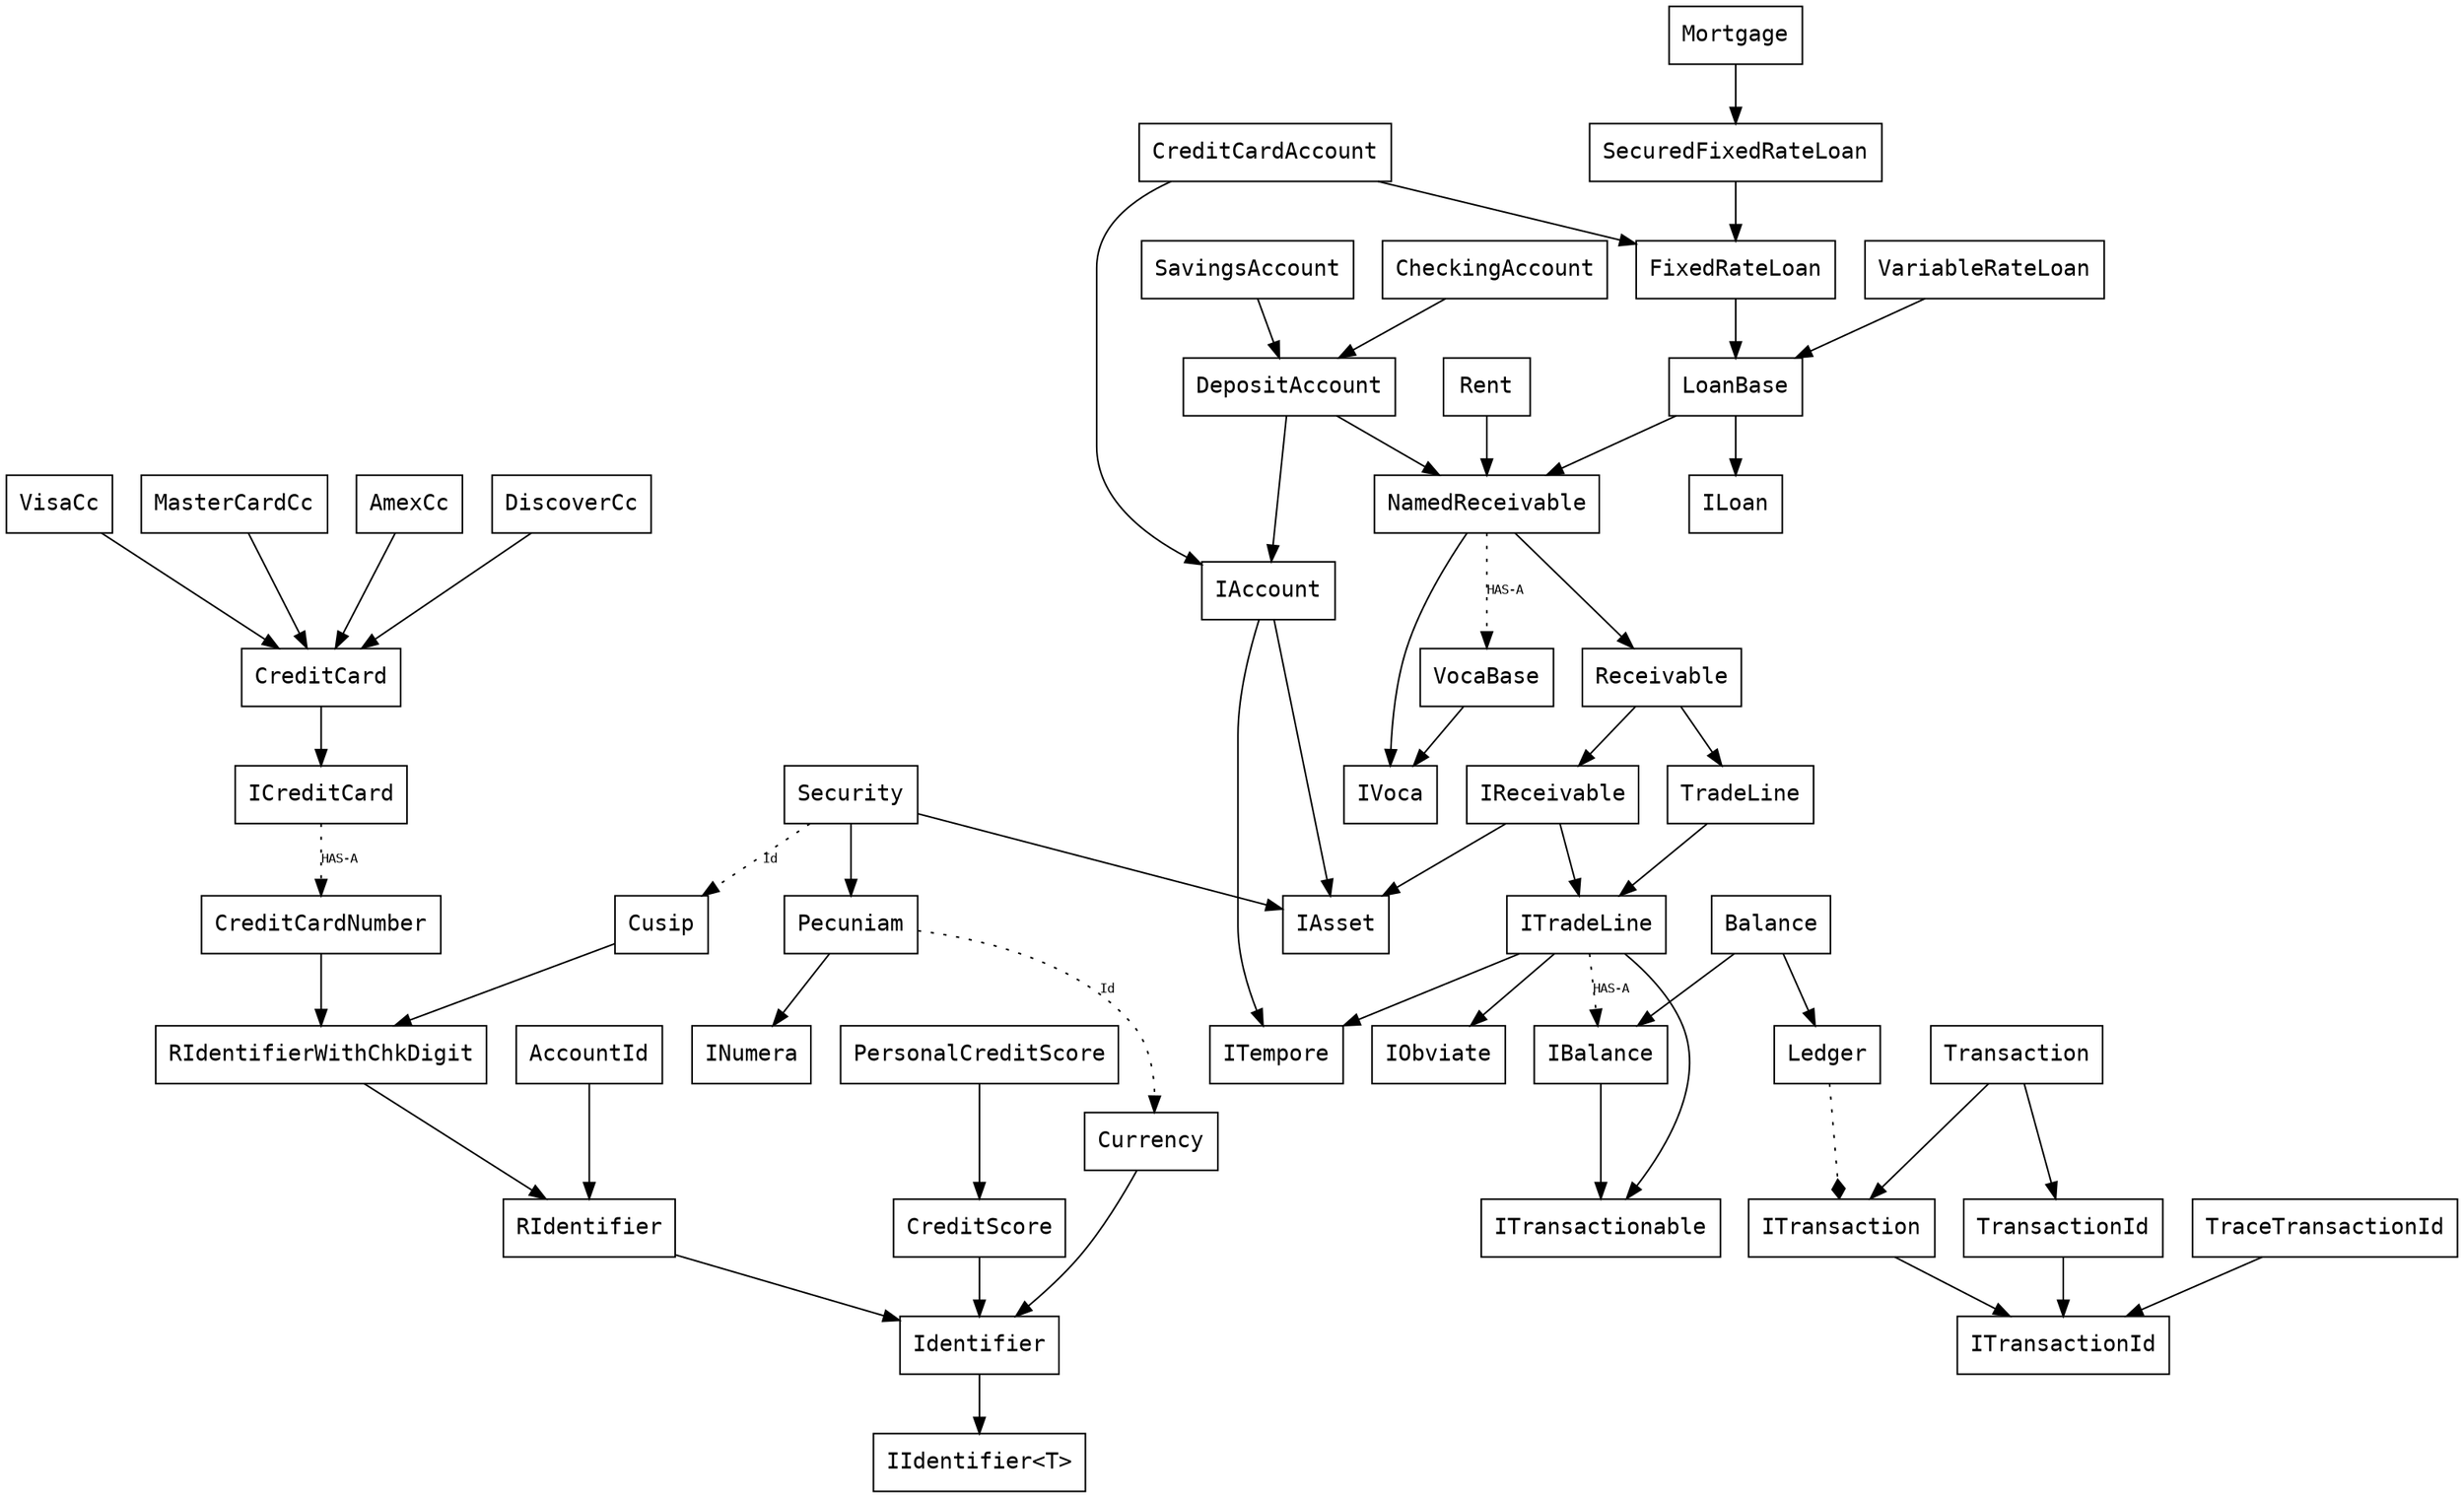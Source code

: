 digraph noFutureRandDataSp {
    node [fontname=Consolas, shape=box]
    
    StringId [label="IIdentifier<T>"]
    
    Mortgage -> SecuredFixedRateLoan
    SecuredFixedRateLoan -> FixedRateLoan
    CreditCardAccount -> FixedRateLoan
    CreditCardAccount -> IAccount
    FixedRateLoan -> LoanBase
    LoanBase -> NamedReceivable
    Rent -> NamedReceivable
    CheckingAccount -> DepositAccount
    SavingsAccount -> DepositAccount
    DepositAccount -> NamedReceivable
    DepositAccount -> IAccount
    Receivable -> IReceivable
    Receivable -> TradeLine
    IReceivable -> ITradeLine
    IReceivable -> IAsset
    VocaBase -> IVoca
    LoanBase -> ILoan
    TradeLine -> ITradeLine
    ITradeLine -> ITempore
    ITradeLine -> ITransactionable
    ITradeLine -> IObviate
    IAccount -> IAsset
    IAccount -> ITempore
    NamedReceivable -> Receivable
    NamedReceivable -> IVoca
    ITradeLine -> IBalance [style="dotted" label="HAS-A",fontname=Consolas, fontsize=8]
    Balance -> IBalance
    Balance -> Ledger
    VariableRateLoan -> LoanBase
    Security -> IAsset
    Security -> Pecuniam
    Security -> Cusip [style="dotted", label="Id",fontname=Consolas, fontsize=8]
    Cusip -> RIdentifierWithChkDigit
    RIdentifierWithChkDigit -> RIdentifier
    RIdentifier -> Identifier
    Pecuniam -> Currency [style="dotted", label="Id",fontname=Consolas, fontsize=8]
    Currency -> Identifier
    Pecuniam -> INumera
    CreditScore -> Identifier
    PersonalCreditScore -> CreditScore
    CreditCardNumber -> RIdentifierWithChkDigit
    VisaCc -> CreditCard
    MasterCardCc -> CreditCard
    AmexCc -> CreditCard
    DiscoverCc -> CreditCard
    CreditCard -> ICreditCard
    ICreditCard -> CreditCardNumber [style="dotted" label="HAS-A",fontname=Consolas, fontsize=8]
    Identifier -> StringId
    IBalance -> ITransactionable
    AccountId -> RIdentifier
    Ledger -> ITransaction [style="dotted" arrowhead="diamond"]
    Transaction -> ITransaction
    Transaction -> TransactionId
    ITransaction -> ITransactionId
    TransactionId -> ITransactionId
    TraceTransactionId -> ITransactionId
    NamedReceivable -> VocaBase [style="dotted" label="HAS-A",fontname=Consolas, fontsize=8]
}